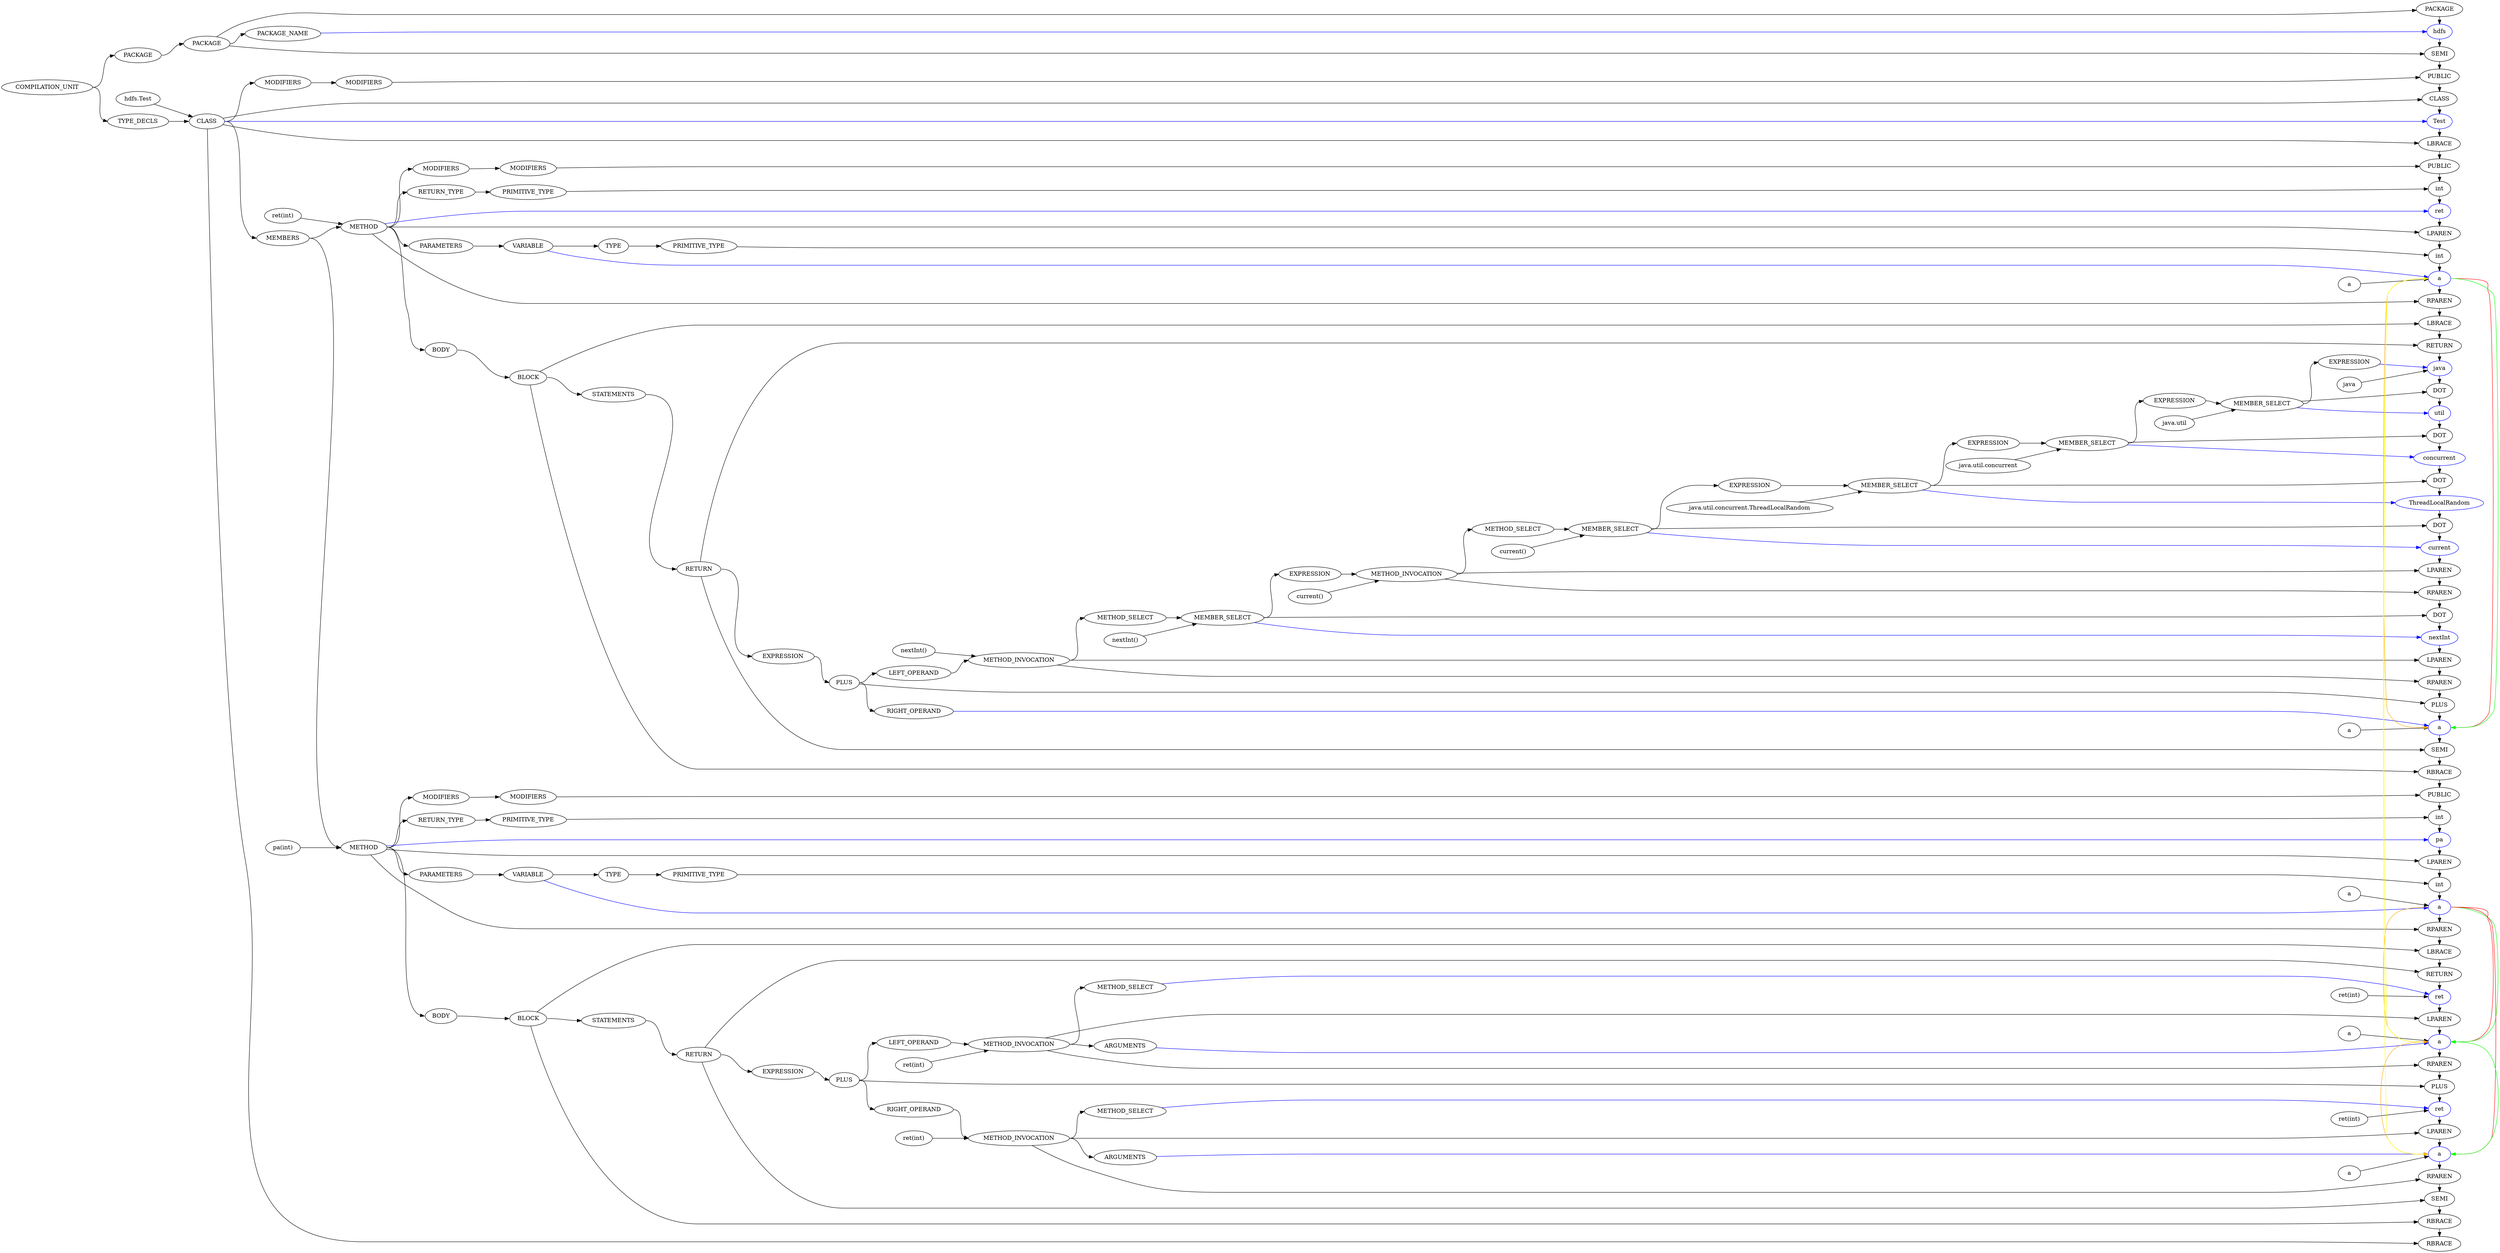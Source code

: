 digraph {
 rankdir=LR;
 subgraph {
  rank=same;
0 [ label="COMPILATION_UNIT" ];

 }
 subgraph {
  rank=same;
1 [ label="PACKAGE" ];

5 [ label="TYPE_DECLS" ];

 }
 subgraph {
  rank=same;
2 [ label="PACKAGE" ];

6 [ label="CLASS" ];

 }
 subgraph {
  rank=same;
3 [ label="PACKAGE_NAME" ];

9 [ label="MEMBERS" ];

7 [ label="MODIFIERS" ];

 }
 subgraph {
  rank=same;
10 [ label="METHOD" ];

45 [ label="METHOD" ];

8 [ label="MODIFIERS" ];

 }
 subgraph {
  rank=same;
21 [ label="BODY" ];

13 [ label="RETURN_TYPE" ];

15 [ label="PARAMETERS" ];

11 [ label="MODIFIERS" ];

46 [ label="MODIFIERS" ];

56 [ label="BODY" ];

48 [ label="RETURN_TYPE" ];

50 [ label="PARAMETERS" ];

 }
 subgraph {
  rank=same;
22 [ label="BLOCK" ];

14 [ label="PRIMITIVE_TYPE" ];

16 [ label="VARIABLE" ];

12 [ label="MODIFIERS" ];

47 [ label="MODIFIERS" ];

57 [ label="BLOCK" ];

49 [ label="PRIMITIVE_TYPE" ];

51 [ label="VARIABLE" ];

 }
 subgraph {
  rank=same;
23 [ label="STATEMENTS" ];

19 [ label="TYPE" ];

58 [ label="STATEMENTS" ];

54 [ label="TYPE" ];

 }
 subgraph {
  rank=same;
24 [ label="RETURN" ];

20 [ label="PRIMITIVE_TYPE" ];

59 [ label="RETURN" ];

55 [ label="PRIMITIVE_TYPE" ];

 }
 subgraph {
  rank=same;
25 [ label="EXPRESSION" ];

60 [ label="EXPRESSION" ];

 }
 subgraph {
  rank=same;
26 [ label="PLUS" ];

61 [ label="PLUS" ];

 }
 subgraph {
  rank=same;
27 [ label="LEFT_OPERAND" ];

43 [ label="RIGHT_OPERAND" ];

62 [ label="LEFT_OPERAND" ];

68 [ label="RIGHT_OPERAND" ];

 }
 subgraph {
  rank=same;
28 [ label="METHOD_INVOCATION" ];

63 [ label="METHOD_INVOCATION" ];

69 [ label="METHOD_INVOCATION" ];

 }
 subgraph {
  rank=same;
29 [ label="METHOD_SELECT" ];

64 [ label="METHOD_SELECT" ];

66 [ label="ARGUMENTS" ];

72 [ label="ARGUMENTS" ];

70 [ label="METHOD_SELECT" ];

 }
 subgraph {
  rank=same;
30 [ label="MEMBER_SELECT" ];

 }
 subgraph {
  rank=same;
31 [ label="EXPRESSION" ];

 }
 subgraph {
  rank=same;
32 [ label="METHOD_INVOCATION" ];

 }
 subgraph {
  rank=same;
33 [ label="METHOD_SELECT" ];

 }
 subgraph {
  rank=same;
34 [ label="MEMBER_SELECT" ];

 }
 subgraph {
  rank=same;
35 [ label="EXPRESSION" ];

 }
 subgraph {
  rank=same;
36 [ label="MEMBER_SELECT" ];

 }
 subgraph {
  rank=same;
37 [ label="EXPRESSION" ];

 }
 subgraph {
  rank=same;
38 [ label="MEMBER_SELECT" ];

 }
 subgraph {
  rank=same;
39 [ label="EXPRESSION" ];

 }
 subgraph {
  rank=same;
40 [ label="MEMBER_SELECT" ];

 }
 subgraph {
  rank=same;
41 [ label="EXPRESSION" ];

 }
 subgraph {
 }
 subgraph {
130 [ label="hdfs.Test" ];

134 [ label="ret(int)" ];

135 [ label="a" ];

136 [ label="nextInt()" ];

137 [ label="nextInt()" ];

138 [ label="current()" ];

139 [ label="current()" ];

140 [ label="java.util.concurrent.ThreadLocalRandom" ];

141 [ label="java.util.concurrent" ];

142 [ label="java.util" ];

143 [ label="java" ];

144 [ label="a" ];

145 [ label="pa(int)" ];

146 [ label="a" ];

147 [ label="ret(int)" ];

148 [ label="ret(int)" ];

149 [ label="a" ];

150 [ label="ret(int)" ];

151 [ label="ret(int)" ];

152 [ label="a" ];

 }
 subgraph {
  rank=max;
74 [ label="PACKAGE" ];

75 [ label="hdfs" , color=blue];

76 [ label="SEMI" ];

77 [ label="PUBLIC" ];

78 [ label="CLASS" ];

79 [ label="Test" , color=blue];

80 [ label="LBRACE" ];

81 [ label="PUBLIC" ];

82 [ label="int" ];

83 [ label="ret" , color=blue];

84 [ label="LPAREN" ];

85 [ label="int" ];

86 [ label="a" , color=blue];

87 [ label="RPAREN" ];

88 [ label="LBRACE" ];

89 [ label="RETURN" ];

90 [ label="java" , color=blue];

91 [ label="DOT" ];

92 [ label="util" , color=blue];

93 [ label="DOT" ];

94 [ label="concurrent" , color=blue];

95 [ label="DOT" ];

96 [ label="ThreadLocalRandom" , color=blue];

97 [ label="DOT" ];

98 [ label="current" , color=blue];

99 [ label="LPAREN" ];

100 [ label="RPAREN" ];

101 [ label="DOT" ];

102 [ label="nextInt" , color=blue];

103 [ label="LPAREN" ];

104 [ label="RPAREN" ];

105 [ label="PLUS" ];

106 [ label="a" , color=blue];

107 [ label="SEMI" ];

108 [ label="RBRACE" ];

109 [ label="PUBLIC" ];

110 [ label="int" ];

111 [ label="pa" , color=blue];

112 [ label="LPAREN" ];

113 [ label="int" ];

114 [ label="a" , color=blue];

115 [ label="RPAREN" ];

116 [ label="LBRACE" ];

117 [ label="RETURN" ];

118 [ label="ret" , color=blue];

119 [ label="LPAREN" ];

120 [ label="a" , color=blue];

121 [ label="RPAREN" ];

122 [ label="PLUS" ];

123 [ label="ret" , color=blue];

124 [ label="LPAREN" ];

125 [ label="a" , color=blue];

126 [ label="RPAREN" ];

127 [ label="SEMI" ];

128 [ label="RBRACE" ];

129 [ label="RBRACE" ];

 }
0 -> 1 [ headport=w, tailport=e];

1 -> 2 [ headport=w, tailport=e];

2 -> 3 [ headport=w, tailport=e];

0 -> 5 [ headport=w, tailport=e];

5 -> 6 [ headport=w, tailport=e];

6 -> 7 [ headport=w, tailport=e];

7 -> 8 [ headport=w, tailport=e];

6 -> 9 [ headport=w, tailport=e];

9 -> 10 [ headport=w, tailport=e];

10 -> 11 [ headport=w, tailport=e];

11 -> 12 [ headport=w, tailport=e];

10 -> 13 [ headport=w, tailport=e];

13 -> 14 [ headport=w, tailport=e];

10 -> 15 [ headport=w, tailport=e];

15 -> 16 [ headport=w, tailport=e];

16 -> 19 [ headport=w, tailport=e];

19 -> 20 [ headport=w, tailport=e];

10 -> 21 [ headport=w, tailport=e];

21 -> 22 [ headport=w, tailport=e];

22 -> 23 [ headport=w, tailport=e];

23 -> 24 [ headport=w, tailport=e];

24 -> 25 [ headport=w, tailport=e];

25 -> 26 [ headport=w, tailport=e];

26 -> 27 [ headport=w, tailport=e];

27 -> 28 [ headport=w, tailport=e];

28 -> 29 [ headport=w, tailport=e];

29 -> 30 [ headport=w, tailport=e];

30 -> 31 [ headport=w, tailport=e];

31 -> 32 [ headport=w, tailport=e];

32 -> 33 [ headport=w, tailport=e];

33 -> 34 [ headport=w, tailport=e];

34 -> 35 [ headport=w, tailport=e];

35 -> 36 [ headport=w, tailport=e];

36 -> 37 [ headport=w, tailport=e];

37 -> 38 [ headport=w, tailport=e];

38 -> 39 [ headport=w, tailport=e];

39 -> 40 [ headport=w, tailport=e];

40 -> 41 [ headport=w, tailport=e];

26 -> 43 [ headport=w, tailport=e];

9 -> 45 [ headport=w, tailport=e];

45 -> 46 [ headport=w, tailport=e];

46 -> 47 [ headport=w, tailport=e];

45 -> 48 [ headport=w, tailport=e];

48 -> 49 [ headport=w, tailport=e];

45 -> 50 [ headport=w, tailport=e];

50 -> 51 [ headport=w, tailport=e];

51 -> 54 [ headport=w, tailport=e];

54 -> 55 [ headport=w, tailport=e];

45 -> 56 [ headport=w, tailport=e];

56 -> 57 [ headport=w, tailport=e];

57 -> 58 [ headport=w, tailport=e];

58 -> 59 [ headport=w, tailport=e];

59 -> 60 [ headport=w, tailport=e];

60 -> 61 [ headport=w, tailport=e];

61 -> 62 [ headport=w, tailport=e];

62 -> 63 [ headport=w, tailport=e];

63 -> 64 [ headport=w, tailport=e];

63 -> 66 [ headport=w, tailport=e];

61 -> 68 [ headport=w, tailport=e];

68 -> 69 [ headport=w, tailport=e];

69 -> 70 [ headport=w, tailport=e];

69 -> 72 [ headport=w, tailport=e];

74 -> 75 [ headport=n, tailport=s, weight=1000];

75 -> 76 [ headport=n, tailport=s, weight=1000];

76 -> 77 [ headport=n, tailport=s, weight=1000];

77 -> 78 [ headport=n, tailport=s, weight=1000];

78 -> 79 [ headport=n, tailport=s, weight=1000];

79 -> 80 [ headport=n, tailport=s, weight=1000];

80 -> 81 [ headport=n, tailport=s, weight=1000];

81 -> 82 [ headport=n, tailport=s, weight=1000];

82 -> 83 [ headport=n, tailport=s, weight=1000];

83 -> 84 [ headport=n, tailport=s, weight=1000];

84 -> 85 [ headport=n, tailport=s, weight=1000];

85 -> 86 [ headport=n, tailport=s, weight=1000];

86 -> 87 [ headport=n, tailport=s, weight=1000];

87 -> 88 [ headport=n, tailport=s, weight=1000];

88 -> 89 [ headport=n, tailport=s, weight=1000];

89 -> 90 [ headport=n, tailport=s, weight=1000];

90 -> 91 [ headport=n, tailport=s, weight=1000];

91 -> 92 [ headport=n, tailport=s, weight=1000];

92 -> 93 [ headport=n, tailport=s, weight=1000];

93 -> 94 [ headport=n, tailport=s, weight=1000];

94 -> 95 [ headport=n, tailport=s, weight=1000];

95 -> 96 [ headport=n, tailport=s, weight=1000];

96 -> 97 [ headport=n, tailport=s, weight=1000];

97 -> 98 [ headport=n, tailport=s, weight=1000];

98 -> 99 [ headport=n, tailport=s, weight=1000];

99 -> 100 [ headport=n, tailport=s, weight=1000];

100 -> 101 [ headport=n, tailport=s, weight=1000];

101 -> 102 [ headport=n, tailport=s, weight=1000];

102 -> 103 [ headport=n, tailport=s, weight=1000];

103 -> 104 [ headport=n, tailport=s, weight=1000];

104 -> 105 [ headport=n, tailport=s, weight=1000];

105 -> 106 [ headport=n, tailport=s, weight=1000];

106 -> 107 [ headport=n, tailport=s, weight=1000];

107 -> 108 [ headport=n, tailport=s, weight=1000];

108 -> 109 [ headport=n, tailport=s, weight=1000];

109 -> 110 [ headport=n, tailport=s, weight=1000];

110 -> 111 [ headport=n, tailport=s, weight=1000];

111 -> 112 [ headport=n, tailport=s, weight=1000];

112 -> 113 [ headport=n, tailport=s, weight=1000];

113 -> 114 [ headport=n, tailport=s, weight=1000];

114 -> 115 [ headport=n, tailport=s, weight=1000];

115 -> 116 [ headport=n, tailport=s, weight=1000];

116 -> 117 [ headport=n, tailport=s, weight=1000];

117 -> 118 [ headport=n, tailport=s, weight=1000];

118 -> 119 [ headport=n, tailport=s, weight=1000];

119 -> 120 [ headport=n, tailport=s, weight=1000];

120 -> 121 [ headport=n, tailport=s, weight=1000];

121 -> 122 [ headport=n, tailport=s, weight=1000];

122 -> 123 [ headport=n, tailport=s, weight=1000];

123 -> 124 [ headport=n, tailport=s, weight=1000];

124 -> 125 [ headport=n, tailport=s, weight=1000];

125 -> 126 [ headport=n, tailport=s, weight=1000];

126 -> 127 [ headport=n, tailport=s, weight=1000];

127 -> 128 [ headport=n, tailport=s, weight=1000];

128 -> 129 [ headport=n, tailport=s, weight=1000];

16 -> 86 [ color=blue];

51 -> 114 [ color=blue];

2 -> 74 [ ];

2 -> 76 [ ];

8 -> 77 [ ];

6 -> 78 [ ];

6 -> 79 [ color=blue];

6 -> 80 [ ];

12 -> 81 [ ];

14 -> 82 [ ];

10 -> 83 [ color=blue];

10 -> 84 [ ];

20 -> 85 [ ];

10 -> 87 [ ];

22 -> 88 [ ];

24 -> 89 [ ];

40 -> 91 [ ];

40 -> 92 [ color=blue];

38 -> 93 [ ];

38 -> 94 [ color=blue];

36 -> 95 [ ];

36 -> 96 [ color=blue];

34 -> 97 [ ];

34 -> 98 [ color=blue];

32 -> 99 [ ];

32 -> 100 [ ];

30 -> 101 [ ];

30 -> 102 [ color=blue];

28 -> 103 [ ];

28 -> 104 [ ];

26 -> 105 [ ];

24 -> 107 [ ];

22 -> 108 [ ];

47 -> 109 [ ];

49 -> 110 [ ];

45 -> 111 [ color=blue];

45 -> 112 [ ];

55 -> 113 [ ];

45 -> 115 [ ];

57 -> 116 [ ];

59 -> 117 [ ];

63 -> 119 [ ];

63 -> 121 [ ];

61 -> 122 [ ];

69 -> 124 [ ];

69 -> 126 [ ];

59 -> 127 [ ];

57 -> 128 [ ];

6 -> 129 [ ];

3 -> 75 [ color=blue];

41 -> 90 [ color=blue];

43 -> 106 [ color=blue];

64 -> 118 [ color=blue];

66 -> 120 [ color=blue];

70 -> 123 [ color=blue];

72 -> 125 [ color=blue];

86 -> 106 [ headport=e, tailport=e, color=red, weight=0];

86 -> 106 [ headport=e, tailport=e, color=green, weight=0];

114 -> 120 [ headport=e, tailport=e, color=red, weight=0];

114 -> 120 [ headport=e, tailport=e, color=green, weight=0];

114 -> 125 [ headport=e, tailport=e, color=red, weight=0];

120 -> 125 [ headport=e, tailport=e, color=green, weight=0];

86 -> 106 [ headport=w, tailport=w, color=orange, weight=0];

114 -> 120 [ headport=w, tailport=w, color=orange, weight=0];

120 -> 125 [ headport=w, tailport=w, color=orange, weight=0];

120 -> 86 [ headport=w, tailport=w, color=yellow, weight=0];

125 -> 86 [ headport=w, tailport=w, color=yellow, weight=0];

130 -> 6 [ ];

134 -> 10 [ ];

135 -> 86 [ ];

136 -> 28 [ ];

137 -> 30 [ ];

138 -> 32 [ ];

139 -> 34 [ ];

140 -> 36 [ ];

141 -> 38 [ ];

142 -> 40 [ ];

143 -> 90 [ ];

144 -> 106 [ ];

145 -> 45 [ ];

146 -> 114 [ ];

147 -> 63 [ ];

148 -> 118 [ ];

149 -> 120 [ ];

150 -> 69 [ ];

151 -> 123 [ ];

152 -> 125 [ ];

}
